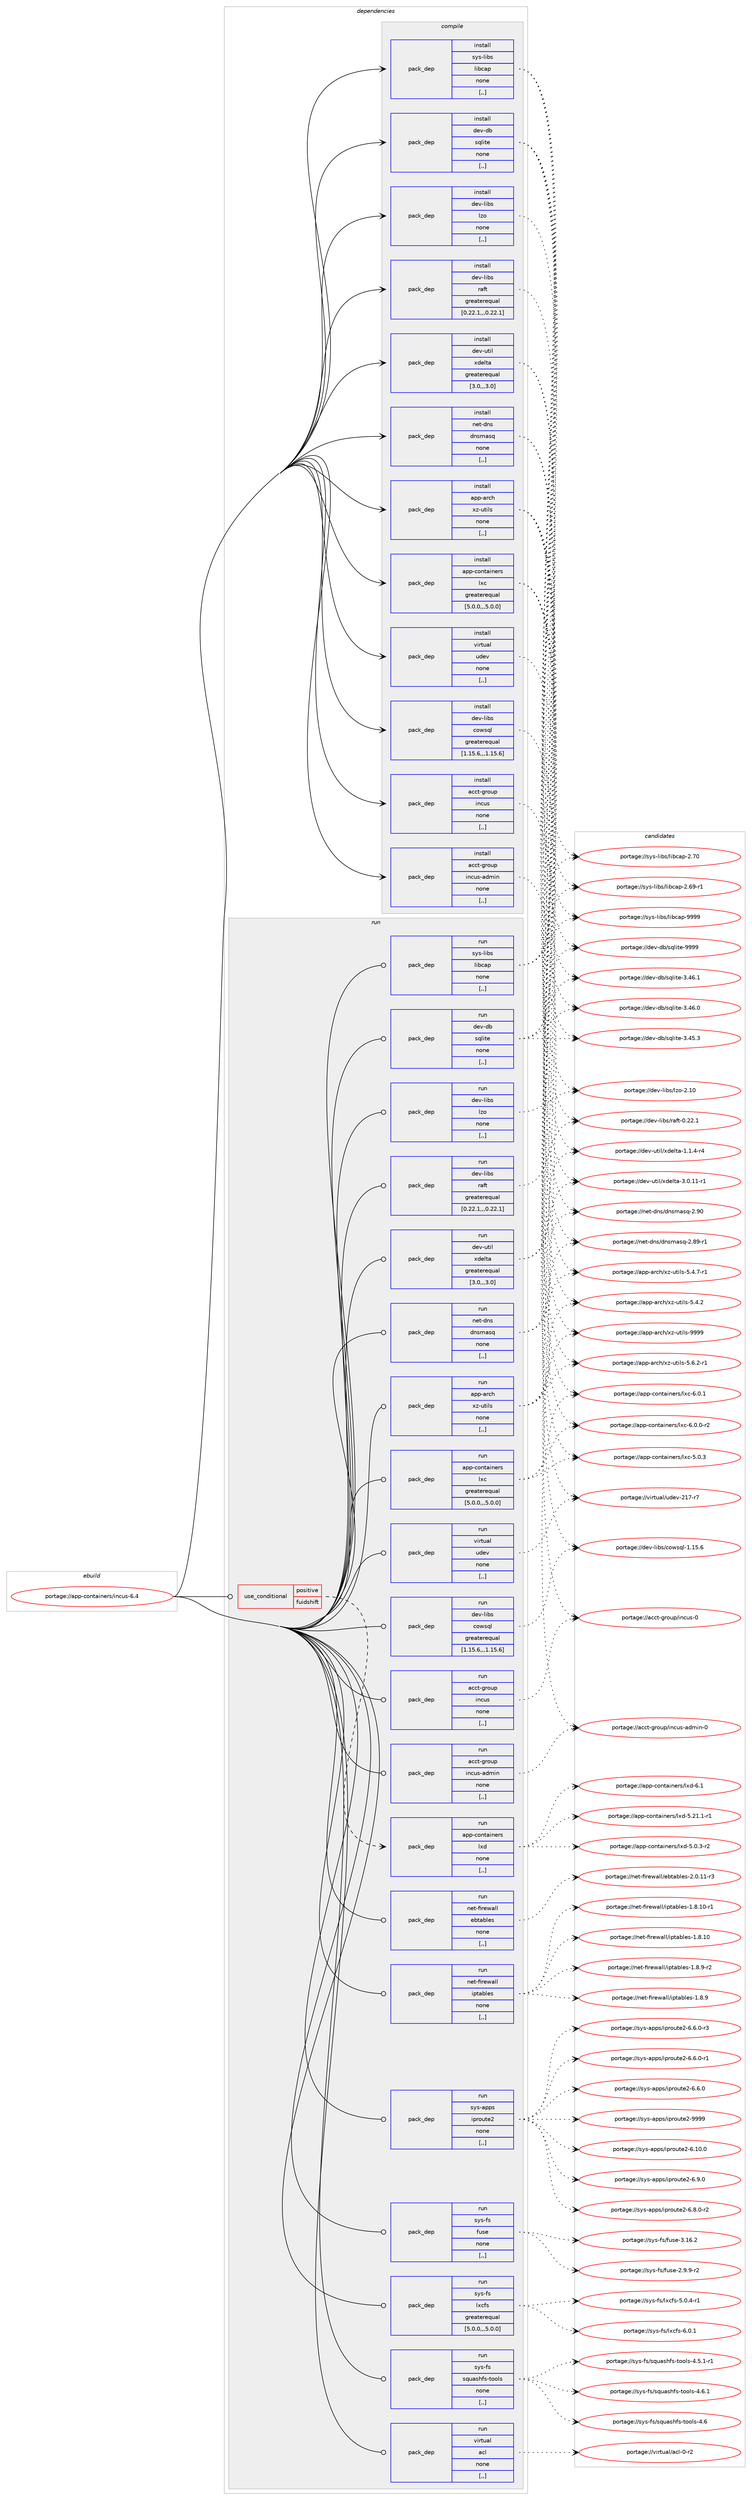 digraph prolog {

# *************
# Graph options
# *************

newrank=true;
concentrate=true;
compound=true;
graph [rankdir=LR,fontname=Helvetica,fontsize=10,ranksep=1.5];#, ranksep=2.5, nodesep=0.2];
edge  [arrowhead=vee];
node  [fontname=Helvetica,fontsize=10];

# **********
# The ebuild
# **********

subgraph cluster_leftcol {
color=gray;
label=<<i>ebuild</i>>;
id [label="portage://app-containers/incus-6.4", color=red, width=4, href="../app-containers/incus-6.4.svg"];
}

# ****************
# The dependencies
# ****************

subgraph cluster_midcol {
color=gray;
label=<<i>dependencies</i>>;
subgraph cluster_compile {
fillcolor="#eeeeee";
style=filled;
label=<<i>compile</i>>;
subgraph pack368663 {
dependency505299 [label=<<TABLE BORDER="0" CELLBORDER="1" CELLSPACING="0" CELLPADDING="4" WIDTH="220"><TR><TD ROWSPAN="6" CELLPADDING="30">pack_dep</TD></TR><TR><TD WIDTH="110">install</TD></TR><TR><TD>acct-group</TD></TR><TR><TD>incus</TD></TR><TR><TD>none</TD></TR><TR><TD>[,,]</TD></TR></TABLE>>, shape=none, color=blue];
}
id:e -> dependency505299:w [weight=20,style="solid",arrowhead="vee"];
subgraph pack368664 {
dependency505300 [label=<<TABLE BORDER="0" CELLBORDER="1" CELLSPACING="0" CELLPADDING="4" WIDTH="220"><TR><TD ROWSPAN="6" CELLPADDING="30">pack_dep</TD></TR><TR><TD WIDTH="110">install</TD></TR><TR><TD>acct-group</TD></TR><TR><TD>incus-admin</TD></TR><TR><TD>none</TD></TR><TR><TD>[,,]</TD></TR></TABLE>>, shape=none, color=blue];
}
id:e -> dependency505300:w [weight=20,style="solid",arrowhead="vee"];
subgraph pack368665 {
dependency505301 [label=<<TABLE BORDER="0" CELLBORDER="1" CELLSPACING="0" CELLPADDING="4" WIDTH="220"><TR><TD ROWSPAN="6" CELLPADDING="30">pack_dep</TD></TR><TR><TD WIDTH="110">install</TD></TR><TR><TD>app-arch</TD></TR><TR><TD>xz-utils</TD></TR><TR><TD>none</TD></TR><TR><TD>[,,]</TD></TR></TABLE>>, shape=none, color=blue];
}
id:e -> dependency505301:w [weight=20,style="solid",arrowhead="vee"];
subgraph pack368666 {
dependency505302 [label=<<TABLE BORDER="0" CELLBORDER="1" CELLSPACING="0" CELLPADDING="4" WIDTH="220"><TR><TD ROWSPAN="6" CELLPADDING="30">pack_dep</TD></TR><TR><TD WIDTH="110">install</TD></TR><TR><TD>app-containers</TD></TR><TR><TD>lxc</TD></TR><TR><TD>greaterequal</TD></TR><TR><TD>[5.0.0,,,5.0.0]</TD></TR></TABLE>>, shape=none, color=blue];
}
id:e -> dependency505302:w [weight=20,style="solid",arrowhead="vee"];
subgraph pack368667 {
dependency505303 [label=<<TABLE BORDER="0" CELLBORDER="1" CELLSPACING="0" CELLPADDING="4" WIDTH="220"><TR><TD ROWSPAN="6" CELLPADDING="30">pack_dep</TD></TR><TR><TD WIDTH="110">install</TD></TR><TR><TD>dev-db</TD></TR><TR><TD>sqlite</TD></TR><TR><TD>none</TD></TR><TR><TD>[,,]</TD></TR></TABLE>>, shape=none, color=blue];
}
id:e -> dependency505303:w [weight=20,style="solid",arrowhead="vee"];
subgraph pack368668 {
dependency505304 [label=<<TABLE BORDER="0" CELLBORDER="1" CELLSPACING="0" CELLPADDING="4" WIDTH="220"><TR><TD ROWSPAN="6" CELLPADDING="30">pack_dep</TD></TR><TR><TD WIDTH="110">install</TD></TR><TR><TD>dev-libs</TD></TR><TR><TD>cowsql</TD></TR><TR><TD>greaterequal</TD></TR><TR><TD>[1.15.6,,,1.15.6]</TD></TR></TABLE>>, shape=none, color=blue];
}
id:e -> dependency505304:w [weight=20,style="solid",arrowhead="vee"];
subgraph pack368669 {
dependency505305 [label=<<TABLE BORDER="0" CELLBORDER="1" CELLSPACING="0" CELLPADDING="4" WIDTH="220"><TR><TD ROWSPAN="6" CELLPADDING="30">pack_dep</TD></TR><TR><TD WIDTH="110">install</TD></TR><TR><TD>dev-libs</TD></TR><TR><TD>lzo</TD></TR><TR><TD>none</TD></TR><TR><TD>[,,]</TD></TR></TABLE>>, shape=none, color=blue];
}
id:e -> dependency505305:w [weight=20,style="solid",arrowhead="vee"];
subgraph pack368670 {
dependency505306 [label=<<TABLE BORDER="0" CELLBORDER="1" CELLSPACING="0" CELLPADDING="4" WIDTH="220"><TR><TD ROWSPAN="6" CELLPADDING="30">pack_dep</TD></TR><TR><TD WIDTH="110">install</TD></TR><TR><TD>dev-libs</TD></TR><TR><TD>raft</TD></TR><TR><TD>greaterequal</TD></TR><TR><TD>[0.22.1,,,0.22.1]</TD></TR></TABLE>>, shape=none, color=blue];
}
id:e -> dependency505306:w [weight=20,style="solid",arrowhead="vee"];
subgraph pack368671 {
dependency505307 [label=<<TABLE BORDER="0" CELLBORDER="1" CELLSPACING="0" CELLPADDING="4" WIDTH="220"><TR><TD ROWSPAN="6" CELLPADDING="30">pack_dep</TD></TR><TR><TD WIDTH="110">install</TD></TR><TR><TD>dev-util</TD></TR><TR><TD>xdelta</TD></TR><TR><TD>greaterequal</TD></TR><TR><TD>[3.0,,,3.0]</TD></TR></TABLE>>, shape=none, color=blue];
}
id:e -> dependency505307:w [weight=20,style="solid",arrowhead="vee"];
subgraph pack368672 {
dependency505308 [label=<<TABLE BORDER="0" CELLBORDER="1" CELLSPACING="0" CELLPADDING="4" WIDTH="220"><TR><TD ROWSPAN="6" CELLPADDING="30">pack_dep</TD></TR><TR><TD WIDTH="110">install</TD></TR><TR><TD>net-dns</TD></TR><TR><TD>dnsmasq</TD></TR><TR><TD>none</TD></TR><TR><TD>[,,]</TD></TR></TABLE>>, shape=none, color=blue];
}
id:e -> dependency505308:w [weight=20,style="solid",arrowhead="vee"];
subgraph pack368673 {
dependency505309 [label=<<TABLE BORDER="0" CELLBORDER="1" CELLSPACING="0" CELLPADDING="4" WIDTH="220"><TR><TD ROWSPAN="6" CELLPADDING="30">pack_dep</TD></TR><TR><TD WIDTH="110">install</TD></TR><TR><TD>sys-libs</TD></TR><TR><TD>libcap</TD></TR><TR><TD>none</TD></TR><TR><TD>[,,]</TD></TR></TABLE>>, shape=none, color=blue];
}
id:e -> dependency505309:w [weight=20,style="solid",arrowhead="vee"];
subgraph pack368674 {
dependency505310 [label=<<TABLE BORDER="0" CELLBORDER="1" CELLSPACING="0" CELLPADDING="4" WIDTH="220"><TR><TD ROWSPAN="6" CELLPADDING="30">pack_dep</TD></TR><TR><TD WIDTH="110">install</TD></TR><TR><TD>virtual</TD></TR><TR><TD>udev</TD></TR><TR><TD>none</TD></TR><TR><TD>[,,]</TD></TR></TABLE>>, shape=none, color=blue];
}
id:e -> dependency505310:w [weight=20,style="solid",arrowhead="vee"];
}
subgraph cluster_compileandrun {
fillcolor="#eeeeee";
style=filled;
label=<<i>compile and run</i>>;
}
subgraph cluster_run {
fillcolor="#eeeeee";
style=filled;
label=<<i>run</i>>;
subgraph cond132973 {
dependency505311 [label=<<TABLE BORDER="0" CELLBORDER="1" CELLSPACING="0" CELLPADDING="4"><TR><TD ROWSPAN="3" CELLPADDING="10">use_conditional</TD></TR><TR><TD>positive</TD></TR><TR><TD>fuidshift</TD></TR></TABLE>>, shape=none, color=red];
subgraph pack368675 {
dependency505312 [label=<<TABLE BORDER="0" CELLBORDER="1" CELLSPACING="0" CELLPADDING="4" WIDTH="220"><TR><TD ROWSPAN="6" CELLPADDING="30">pack_dep</TD></TR><TR><TD WIDTH="110">run</TD></TR><TR><TD>app-containers</TD></TR><TR><TD>lxd</TD></TR><TR><TD>none</TD></TR><TR><TD>[,,]</TD></TR></TABLE>>, shape=none, color=blue];
}
dependency505311:e -> dependency505312:w [weight=20,style="dashed",arrowhead="vee"];
}
id:e -> dependency505311:w [weight=20,style="solid",arrowhead="odot"];
subgraph pack368676 {
dependency505313 [label=<<TABLE BORDER="0" CELLBORDER="1" CELLSPACING="0" CELLPADDING="4" WIDTH="220"><TR><TD ROWSPAN="6" CELLPADDING="30">pack_dep</TD></TR><TR><TD WIDTH="110">run</TD></TR><TR><TD>acct-group</TD></TR><TR><TD>incus</TD></TR><TR><TD>none</TD></TR><TR><TD>[,,]</TD></TR></TABLE>>, shape=none, color=blue];
}
id:e -> dependency505313:w [weight=20,style="solid",arrowhead="odot"];
subgraph pack368677 {
dependency505314 [label=<<TABLE BORDER="0" CELLBORDER="1" CELLSPACING="0" CELLPADDING="4" WIDTH="220"><TR><TD ROWSPAN="6" CELLPADDING="30">pack_dep</TD></TR><TR><TD WIDTH="110">run</TD></TR><TR><TD>acct-group</TD></TR><TR><TD>incus-admin</TD></TR><TR><TD>none</TD></TR><TR><TD>[,,]</TD></TR></TABLE>>, shape=none, color=blue];
}
id:e -> dependency505314:w [weight=20,style="solid",arrowhead="odot"];
subgraph pack368678 {
dependency505315 [label=<<TABLE BORDER="0" CELLBORDER="1" CELLSPACING="0" CELLPADDING="4" WIDTH="220"><TR><TD ROWSPAN="6" CELLPADDING="30">pack_dep</TD></TR><TR><TD WIDTH="110">run</TD></TR><TR><TD>app-arch</TD></TR><TR><TD>xz-utils</TD></TR><TR><TD>none</TD></TR><TR><TD>[,,]</TD></TR></TABLE>>, shape=none, color=blue];
}
id:e -> dependency505315:w [weight=20,style="solid",arrowhead="odot"];
subgraph pack368679 {
dependency505316 [label=<<TABLE BORDER="0" CELLBORDER="1" CELLSPACING="0" CELLPADDING="4" WIDTH="220"><TR><TD ROWSPAN="6" CELLPADDING="30">pack_dep</TD></TR><TR><TD WIDTH="110">run</TD></TR><TR><TD>app-containers</TD></TR><TR><TD>lxc</TD></TR><TR><TD>greaterequal</TD></TR><TR><TD>[5.0.0,,,5.0.0]</TD></TR></TABLE>>, shape=none, color=blue];
}
id:e -> dependency505316:w [weight=20,style="solid",arrowhead="odot"];
subgraph pack368680 {
dependency505317 [label=<<TABLE BORDER="0" CELLBORDER="1" CELLSPACING="0" CELLPADDING="4" WIDTH="220"><TR><TD ROWSPAN="6" CELLPADDING="30">pack_dep</TD></TR><TR><TD WIDTH="110">run</TD></TR><TR><TD>dev-db</TD></TR><TR><TD>sqlite</TD></TR><TR><TD>none</TD></TR><TR><TD>[,,]</TD></TR></TABLE>>, shape=none, color=blue];
}
id:e -> dependency505317:w [weight=20,style="solid",arrowhead="odot"];
subgraph pack368681 {
dependency505318 [label=<<TABLE BORDER="0" CELLBORDER="1" CELLSPACING="0" CELLPADDING="4" WIDTH="220"><TR><TD ROWSPAN="6" CELLPADDING="30">pack_dep</TD></TR><TR><TD WIDTH="110">run</TD></TR><TR><TD>dev-libs</TD></TR><TR><TD>cowsql</TD></TR><TR><TD>greaterequal</TD></TR><TR><TD>[1.15.6,,,1.15.6]</TD></TR></TABLE>>, shape=none, color=blue];
}
id:e -> dependency505318:w [weight=20,style="solid",arrowhead="odot"];
subgraph pack368682 {
dependency505319 [label=<<TABLE BORDER="0" CELLBORDER="1" CELLSPACING="0" CELLPADDING="4" WIDTH="220"><TR><TD ROWSPAN="6" CELLPADDING="30">pack_dep</TD></TR><TR><TD WIDTH="110">run</TD></TR><TR><TD>dev-libs</TD></TR><TR><TD>lzo</TD></TR><TR><TD>none</TD></TR><TR><TD>[,,]</TD></TR></TABLE>>, shape=none, color=blue];
}
id:e -> dependency505319:w [weight=20,style="solid",arrowhead="odot"];
subgraph pack368683 {
dependency505320 [label=<<TABLE BORDER="0" CELLBORDER="1" CELLSPACING="0" CELLPADDING="4" WIDTH="220"><TR><TD ROWSPAN="6" CELLPADDING="30">pack_dep</TD></TR><TR><TD WIDTH="110">run</TD></TR><TR><TD>dev-libs</TD></TR><TR><TD>raft</TD></TR><TR><TD>greaterequal</TD></TR><TR><TD>[0.22.1,,,0.22.1]</TD></TR></TABLE>>, shape=none, color=blue];
}
id:e -> dependency505320:w [weight=20,style="solid",arrowhead="odot"];
subgraph pack368684 {
dependency505321 [label=<<TABLE BORDER="0" CELLBORDER="1" CELLSPACING="0" CELLPADDING="4" WIDTH="220"><TR><TD ROWSPAN="6" CELLPADDING="30">pack_dep</TD></TR><TR><TD WIDTH="110">run</TD></TR><TR><TD>dev-util</TD></TR><TR><TD>xdelta</TD></TR><TR><TD>greaterequal</TD></TR><TR><TD>[3.0,,,3.0]</TD></TR></TABLE>>, shape=none, color=blue];
}
id:e -> dependency505321:w [weight=20,style="solid",arrowhead="odot"];
subgraph pack368685 {
dependency505322 [label=<<TABLE BORDER="0" CELLBORDER="1" CELLSPACING="0" CELLPADDING="4" WIDTH="220"><TR><TD ROWSPAN="6" CELLPADDING="30">pack_dep</TD></TR><TR><TD WIDTH="110">run</TD></TR><TR><TD>net-dns</TD></TR><TR><TD>dnsmasq</TD></TR><TR><TD>none</TD></TR><TR><TD>[,,]</TD></TR></TABLE>>, shape=none, color=blue];
}
id:e -> dependency505322:w [weight=20,style="solid",arrowhead="odot"];
subgraph pack368686 {
dependency505323 [label=<<TABLE BORDER="0" CELLBORDER="1" CELLSPACING="0" CELLPADDING="4" WIDTH="220"><TR><TD ROWSPAN="6" CELLPADDING="30">pack_dep</TD></TR><TR><TD WIDTH="110">run</TD></TR><TR><TD>net-firewall</TD></TR><TR><TD>ebtables</TD></TR><TR><TD>none</TD></TR><TR><TD>[,,]</TD></TR></TABLE>>, shape=none, color=blue];
}
id:e -> dependency505323:w [weight=20,style="solid",arrowhead="odot"];
subgraph pack368687 {
dependency505324 [label=<<TABLE BORDER="0" CELLBORDER="1" CELLSPACING="0" CELLPADDING="4" WIDTH="220"><TR><TD ROWSPAN="6" CELLPADDING="30">pack_dep</TD></TR><TR><TD WIDTH="110">run</TD></TR><TR><TD>net-firewall</TD></TR><TR><TD>iptables</TD></TR><TR><TD>none</TD></TR><TR><TD>[,,]</TD></TR></TABLE>>, shape=none, color=blue];
}
id:e -> dependency505324:w [weight=20,style="solid",arrowhead="odot"];
subgraph pack368688 {
dependency505325 [label=<<TABLE BORDER="0" CELLBORDER="1" CELLSPACING="0" CELLPADDING="4" WIDTH="220"><TR><TD ROWSPAN="6" CELLPADDING="30">pack_dep</TD></TR><TR><TD WIDTH="110">run</TD></TR><TR><TD>sys-apps</TD></TR><TR><TD>iproute2</TD></TR><TR><TD>none</TD></TR><TR><TD>[,,]</TD></TR></TABLE>>, shape=none, color=blue];
}
id:e -> dependency505325:w [weight=20,style="solid",arrowhead="odot"];
subgraph pack368689 {
dependency505326 [label=<<TABLE BORDER="0" CELLBORDER="1" CELLSPACING="0" CELLPADDING="4" WIDTH="220"><TR><TD ROWSPAN="6" CELLPADDING="30">pack_dep</TD></TR><TR><TD WIDTH="110">run</TD></TR><TR><TD>sys-fs</TD></TR><TR><TD>fuse</TD></TR><TR><TD>none</TD></TR><TR><TD>[,,]</TD></TR></TABLE>>, shape=none, color=blue];
}
id:e -> dependency505326:w [weight=20,style="solid",arrowhead="odot"];
subgraph pack368690 {
dependency505327 [label=<<TABLE BORDER="0" CELLBORDER="1" CELLSPACING="0" CELLPADDING="4" WIDTH="220"><TR><TD ROWSPAN="6" CELLPADDING="30">pack_dep</TD></TR><TR><TD WIDTH="110">run</TD></TR><TR><TD>sys-fs</TD></TR><TR><TD>lxcfs</TD></TR><TR><TD>greaterequal</TD></TR><TR><TD>[5.0.0,,,5.0.0]</TD></TR></TABLE>>, shape=none, color=blue];
}
id:e -> dependency505327:w [weight=20,style="solid",arrowhead="odot"];
subgraph pack368691 {
dependency505328 [label=<<TABLE BORDER="0" CELLBORDER="1" CELLSPACING="0" CELLPADDING="4" WIDTH="220"><TR><TD ROWSPAN="6" CELLPADDING="30">pack_dep</TD></TR><TR><TD WIDTH="110">run</TD></TR><TR><TD>sys-fs</TD></TR><TR><TD>squashfs-tools</TD></TR><TR><TD>none</TD></TR><TR><TD>[,,]</TD></TR></TABLE>>, shape=none, color=blue];
}
id:e -> dependency505328:w [weight=20,style="solid",arrowhead="odot"];
subgraph pack368692 {
dependency505329 [label=<<TABLE BORDER="0" CELLBORDER="1" CELLSPACING="0" CELLPADDING="4" WIDTH="220"><TR><TD ROWSPAN="6" CELLPADDING="30">pack_dep</TD></TR><TR><TD WIDTH="110">run</TD></TR><TR><TD>sys-libs</TD></TR><TR><TD>libcap</TD></TR><TR><TD>none</TD></TR><TR><TD>[,,]</TD></TR></TABLE>>, shape=none, color=blue];
}
id:e -> dependency505329:w [weight=20,style="solid",arrowhead="odot"];
subgraph pack368693 {
dependency505330 [label=<<TABLE BORDER="0" CELLBORDER="1" CELLSPACING="0" CELLPADDING="4" WIDTH="220"><TR><TD ROWSPAN="6" CELLPADDING="30">pack_dep</TD></TR><TR><TD WIDTH="110">run</TD></TR><TR><TD>virtual</TD></TR><TR><TD>acl</TD></TR><TR><TD>none</TD></TR><TR><TD>[,,]</TD></TR></TABLE>>, shape=none, color=blue];
}
id:e -> dependency505330:w [weight=20,style="solid",arrowhead="odot"];
subgraph pack368694 {
dependency505331 [label=<<TABLE BORDER="0" CELLBORDER="1" CELLSPACING="0" CELLPADDING="4" WIDTH="220"><TR><TD ROWSPAN="6" CELLPADDING="30">pack_dep</TD></TR><TR><TD WIDTH="110">run</TD></TR><TR><TD>virtual</TD></TR><TR><TD>udev</TD></TR><TR><TD>none</TD></TR><TR><TD>[,,]</TD></TR></TABLE>>, shape=none, color=blue];
}
id:e -> dependency505331:w [weight=20,style="solid",arrowhead="odot"];
}
}

# **************
# The candidates
# **************

subgraph cluster_choices {
rank=same;
color=gray;
label=<<i>candidates</i>>;

subgraph choice368663 {
color=black;
nodesep=1;
choice9799991164510311411111711247105110991171154548 [label="portage://acct-group/incus-0", color=red, width=4,href="../acct-group/incus-0.svg"];
dependency505299:e -> choice9799991164510311411111711247105110991171154548:w [style=dotted,weight="100"];
}
subgraph choice368664 {
color=black;
nodesep=1;
choice97999911645103114111117112471051109911711545971001091051104548 [label="portage://acct-group/incus-admin-0", color=red, width=4,href="../acct-group/incus-admin-0.svg"];
dependency505300:e -> choice97999911645103114111117112471051109911711545971001091051104548:w [style=dotted,weight="100"];
}
subgraph choice368665 {
color=black;
nodesep=1;
choice9711211245971149910447120122451171161051081154557575757 [label="portage://app-arch/xz-utils-9999", color=red, width=4,href="../app-arch/xz-utils-9999.svg"];
choice9711211245971149910447120122451171161051081154553465446504511449 [label="portage://app-arch/xz-utils-5.6.2-r1", color=red, width=4,href="../app-arch/xz-utils-5.6.2-r1.svg"];
choice9711211245971149910447120122451171161051081154553465246554511449 [label="portage://app-arch/xz-utils-5.4.7-r1", color=red, width=4,href="../app-arch/xz-utils-5.4.7-r1.svg"];
choice971121124597114991044712012245117116105108115455346524650 [label="portage://app-arch/xz-utils-5.4.2", color=red, width=4,href="../app-arch/xz-utils-5.4.2.svg"];
dependency505301:e -> choice9711211245971149910447120122451171161051081154557575757:w [style=dotted,weight="100"];
dependency505301:e -> choice9711211245971149910447120122451171161051081154553465446504511449:w [style=dotted,weight="100"];
dependency505301:e -> choice9711211245971149910447120122451171161051081154553465246554511449:w [style=dotted,weight="100"];
dependency505301:e -> choice971121124597114991044712012245117116105108115455346524650:w [style=dotted,weight="100"];
}
subgraph choice368666 {
color=black;
nodesep=1;
choice971121124599111110116971051101011141154710812099455446484649 [label="portage://app-containers/lxc-6.0.1", color=red, width=4,href="../app-containers/lxc-6.0.1.svg"];
choice9711211245991111101169710511010111411547108120994554464846484511450 [label="portage://app-containers/lxc-6.0.0-r2", color=red, width=4,href="../app-containers/lxc-6.0.0-r2.svg"];
choice971121124599111110116971051101011141154710812099455346484651 [label="portage://app-containers/lxc-5.0.3", color=red, width=4,href="../app-containers/lxc-5.0.3.svg"];
dependency505302:e -> choice971121124599111110116971051101011141154710812099455446484649:w [style=dotted,weight="100"];
dependency505302:e -> choice9711211245991111101169710511010111411547108120994554464846484511450:w [style=dotted,weight="100"];
dependency505302:e -> choice971121124599111110116971051101011141154710812099455346484651:w [style=dotted,weight="100"];
}
subgraph choice368667 {
color=black;
nodesep=1;
choice1001011184510098471151131081051161014557575757 [label="portage://dev-db/sqlite-9999", color=red, width=4,href="../dev-db/sqlite-9999.svg"];
choice10010111845100984711511310810511610145514652544649 [label="portage://dev-db/sqlite-3.46.1", color=red, width=4,href="../dev-db/sqlite-3.46.1.svg"];
choice10010111845100984711511310810511610145514652544648 [label="portage://dev-db/sqlite-3.46.0", color=red, width=4,href="../dev-db/sqlite-3.46.0.svg"];
choice10010111845100984711511310810511610145514652534651 [label="portage://dev-db/sqlite-3.45.3", color=red, width=4,href="../dev-db/sqlite-3.45.3.svg"];
dependency505303:e -> choice1001011184510098471151131081051161014557575757:w [style=dotted,weight="100"];
dependency505303:e -> choice10010111845100984711511310810511610145514652544649:w [style=dotted,weight="100"];
dependency505303:e -> choice10010111845100984711511310810511610145514652544648:w [style=dotted,weight="100"];
dependency505303:e -> choice10010111845100984711511310810511610145514652534651:w [style=dotted,weight="100"];
}
subgraph choice368668 {
color=black;
nodesep=1;
choice1001011184510810598115479911111911511310845494649534654 [label="portage://dev-libs/cowsql-1.15.6", color=red, width=4,href="../dev-libs/cowsql-1.15.6.svg"];
dependency505304:e -> choice1001011184510810598115479911111911511310845494649534654:w [style=dotted,weight="100"];
}
subgraph choice368669 {
color=black;
nodesep=1;
choice1001011184510810598115471081221114550464948 [label="portage://dev-libs/lzo-2.10", color=red, width=4,href="../dev-libs/lzo-2.10.svg"];
dependency505305:e -> choice1001011184510810598115471081221114550464948:w [style=dotted,weight="100"];
}
subgraph choice368670 {
color=black;
nodesep=1;
choice1001011184510810598115471149710211645484650504649 [label="portage://dev-libs/raft-0.22.1", color=red, width=4,href="../dev-libs/raft-0.22.1.svg"];
dependency505306:e -> choice1001011184510810598115471149710211645484650504649:w [style=dotted,weight="100"];
}
subgraph choice368671 {
color=black;
nodesep=1;
choice100101118451171161051084712010010110811697455146484649494511449 [label="portage://dev-util/xdelta-3.0.11-r1", color=red, width=4,href="../dev-util/xdelta-3.0.11-r1.svg"];
choice1001011184511711610510847120100101108116974549464946524511452 [label="portage://dev-util/xdelta-1.1.4-r4", color=red, width=4,href="../dev-util/xdelta-1.1.4-r4.svg"];
dependency505307:e -> choice100101118451171161051084712010010110811697455146484649494511449:w [style=dotted,weight="100"];
dependency505307:e -> choice1001011184511711610510847120100101108116974549464946524511452:w [style=dotted,weight="100"];
}
subgraph choice368672 {
color=black;
nodesep=1;
choice1101011164510011011547100110115109971151134550465748 [label="portage://net-dns/dnsmasq-2.90", color=red, width=4,href="../net-dns/dnsmasq-2.90.svg"];
choice11010111645100110115471001101151099711511345504656574511449 [label="portage://net-dns/dnsmasq-2.89-r1", color=red, width=4,href="../net-dns/dnsmasq-2.89-r1.svg"];
dependency505308:e -> choice1101011164510011011547100110115109971151134550465748:w [style=dotted,weight="100"];
dependency505308:e -> choice11010111645100110115471001101151099711511345504656574511449:w [style=dotted,weight="100"];
}
subgraph choice368673 {
color=black;
nodesep=1;
choice1151211154510810598115471081059899971124557575757 [label="portage://sys-libs/libcap-9999", color=red, width=4,href="../sys-libs/libcap-9999.svg"];
choice1151211154510810598115471081059899971124550465548 [label="portage://sys-libs/libcap-2.70", color=red, width=4,href="../sys-libs/libcap-2.70.svg"];
choice11512111545108105981154710810598999711245504654574511449 [label="portage://sys-libs/libcap-2.69-r1", color=red, width=4,href="../sys-libs/libcap-2.69-r1.svg"];
dependency505309:e -> choice1151211154510810598115471081059899971124557575757:w [style=dotted,weight="100"];
dependency505309:e -> choice1151211154510810598115471081059899971124550465548:w [style=dotted,weight="100"];
dependency505309:e -> choice11512111545108105981154710810598999711245504654574511449:w [style=dotted,weight="100"];
}
subgraph choice368674 {
color=black;
nodesep=1;
choice1181051141161179710847117100101118455049554511455 [label="portage://virtual/udev-217-r7", color=red, width=4,href="../virtual/udev-217-r7.svg"];
dependency505310:e -> choice1181051141161179710847117100101118455049554511455:w [style=dotted,weight="100"];
}
subgraph choice368675 {
color=black;
nodesep=1;
choice971121124599111110116971051101011141154710812010045544649 [label="portage://app-containers/lxd-6.1", color=red, width=4,href="../app-containers/lxd-6.1.svg"];
choice9711211245991111101169710511010111411547108120100455346504946494511449 [label="portage://app-containers/lxd-5.21.1-r1", color=red, width=4,href="../app-containers/lxd-5.21.1-r1.svg"];
choice97112112459911111011697105110101114115471081201004553464846514511450 [label="portage://app-containers/lxd-5.0.3-r2", color=red, width=4,href="../app-containers/lxd-5.0.3-r2.svg"];
dependency505312:e -> choice971121124599111110116971051101011141154710812010045544649:w [style=dotted,weight="100"];
dependency505312:e -> choice9711211245991111101169710511010111411547108120100455346504946494511449:w [style=dotted,weight="100"];
dependency505312:e -> choice97112112459911111011697105110101114115471081201004553464846514511450:w [style=dotted,weight="100"];
}
subgraph choice368676 {
color=black;
nodesep=1;
choice9799991164510311411111711247105110991171154548 [label="portage://acct-group/incus-0", color=red, width=4,href="../acct-group/incus-0.svg"];
dependency505313:e -> choice9799991164510311411111711247105110991171154548:w [style=dotted,weight="100"];
}
subgraph choice368677 {
color=black;
nodesep=1;
choice97999911645103114111117112471051109911711545971001091051104548 [label="portage://acct-group/incus-admin-0", color=red, width=4,href="../acct-group/incus-admin-0.svg"];
dependency505314:e -> choice97999911645103114111117112471051109911711545971001091051104548:w [style=dotted,weight="100"];
}
subgraph choice368678 {
color=black;
nodesep=1;
choice9711211245971149910447120122451171161051081154557575757 [label="portage://app-arch/xz-utils-9999", color=red, width=4,href="../app-arch/xz-utils-9999.svg"];
choice9711211245971149910447120122451171161051081154553465446504511449 [label="portage://app-arch/xz-utils-5.6.2-r1", color=red, width=4,href="../app-arch/xz-utils-5.6.2-r1.svg"];
choice9711211245971149910447120122451171161051081154553465246554511449 [label="portage://app-arch/xz-utils-5.4.7-r1", color=red, width=4,href="../app-arch/xz-utils-5.4.7-r1.svg"];
choice971121124597114991044712012245117116105108115455346524650 [label="portage://app-arch/xz-utils-5.4.2", color=red, width=4,href="../app-arch/xz-utils-5.4.2.svg"];
dependency505315:e -> choice9711211245971149910447120122451171161051081154557575757:w [style=dotted,weight="100"];
dependency505315:e -> choice9711211245971149910447120122451171161051081154553465446504511449:w [style=dotted,weight="100"];
dependency505315:e -> choice9711211245971149910447120122451171161051081154553465246554511449:w [style=dotted,weight="100"];
dependency505315:e -> choice971121124597114991044712012245117116105108115455346524650:w [style=dotted,weight="100"];
}
subgraph choice368679 {
color=black;
nodesep=1;
choice971121124599111110116971051101011141154710812099455446484649 [label="portage://app-containers/lxc-6.0.1", color=red, width=4,href="../app-containers/lxc-6.0.1.svg"];
choice9711211245991111101169710511010111411547108120994554464846484511450 [label="portage://app-containers/lxc-6.0.0-r2", color=red, width=4,href="../app-containers/lxc-6.0.0-r2.svg"];
choice971121124599111110116971051101011141154710812099455346484651 [label="portage://app-containers/lxc-5.0.3", color=red, width=4,href="../app-containers/lxc-5.0.3.svg"];
dependency505316:e -> choice971121124599111110116971051101011141154710812099455446484649:w [style=dotted,weight="100"];
dependency505316:e -> choice9711211245991111101169710511010111411547108120994554464846484511450:w [style=dotted,weight="100"];
dependency505316:e -> choice971121124599111110116971051101011141154710812099455346484651:w [style=dotted,weight="100"];
}
subgraph choice368680 {
color=black;
nodesep=1;
choice1001011184510098471151131081051161014557575757 [label="portage://dev-db/sqlite-9999", color=red, width=4,href="../dev-db/sqlite-9999.svg"];
choice10010111845100984711511310810511610145514652544649 [label="portage://dev-db/sqlite-3.46.1", color=red, width=4,href="../dev-db/sqlite-3.46.1.svg"];
choice10010111845100984711511310810511610145514652544648 [label="portage://dev-db/sqlite-3.46.0", color=red, width=4,href="../dev-db/sqlite-3.46.0.svg"];
choice10010111845100984711511310810511610145514652534651 [label="portage://dev-db/sqlite-3.45.3", color=red, width=4,href="../dev-db/sqlite-3.45.3.svg"];
dependency505317:e -> choice1001011184510098471151131081051161014557575757:w [style=dotted,weight="100"];
dependency505317:e -> choice10010111845100984711511310810511610145514652544649:w [style=dotted,weight="100"];
dependency505317:e -> choice10010111845100984711511310810511610145514652544648:w [style=dotted,weight="100"];
dependency505317:e -> choice10010111845100984711511310810511610145514652534651:w [style=dotted,weight="100"];
}
subgraph choice368681 {
color=black;
nodesep=1;
choice1001011184510810598115479911111911511310845494649534654 [label="portage://dev-libs/cowsql-1.15.6", color=red, width=4,href="../dev-libs/cowsql-1.15.6.svg"];
dependency505318:e -> choice1001011184510810598115479911111911511310845494649534654:w [style=dotted,weight="100"];
}
subgraph choice368682 {
color=black;
nodesep=1;
choice1001011184510810598115471081221114550464948 [label="portage://dev-libs/lzo-2.10", color=red, width=4,href="../dev-libs/lzo-2.10.svg"];
dependency505319:e -> choice1001011184510810598115471081221114550464948:w [style=dotted,weight="100"];
}
subgraph choice368683 {
color=black;
nodesep=1;
choice1001011184510810598115471149710211645484650504649 [label="portage://dev-libs/raft-0.22.1", color=red, width=4,href="../dev-libs/raft-0.22.1.svg"];
dependency505320:e -> choice1001011184510810598115471149710211645484650504649:w [style=dotted,weight="100"];
}
subgraph choice368684 {
color=black;
nodesep=1;
choice100101118451171161051084712010010110811697455146484649494511449 [label="portage://dev-util/xdelta-3.0.11-r1", color=red, width=4,href="../dev-util/xdelta-3.0.11-r1.svg"];
choice1001011184511711610510847120100101108116974549464946524511452 [label="portage://dev-util/xdelta-1.1.4-r4", color=red, width=4,href="../dev-util/xdelta-1.1.4-r4.svg"];
dependency505321:e -> choice100101118451171161051084712010010110811697455146484649494511449:w [style=dotted,weight="100"];
dependency505321:e -> choice1001011184511711610510847120100101108116974549464946524511452:w [style=dotted,weight="100"];
}
subgraph choice368685 {
color=black;
nodesep=1;
choice1101011164510011011547100110115109971151134550465748 [label="portage://net-dns/dnsmasq-2.90", color=red, width=4,href="../net-dns/dnsmasq-2.90.svg"];
choice11010111645100110115471001101151099711511345504656574511449 [label="portage://net-dns/dnsmasq-2.89-r1", color=red, width=4,href="../net-dns/dnsmasq-2.89-r1.svg"];
dependency505322:e -> choice1101011164510011011547100110115109971151134550465748:w [style=dotted,weight="100"];
dependency505322:e -> choice11010111645100110115471001101151099711511345504656574511449:w [style=dotted,weight="100"];
}
subgraph choice368686 {
color=black;
nodesep=1;
choice110101116451021051141011199710810847101981169798108101115455046484649494511451 [label="portage://net-firewall/ebtables-2.0.11-r3", color=red, width=4,href="../net-firewall/ebtables-2.0.11-r3.svg"];
dependency505323:e -> choice110101116451021051141011199710810847101981169798108101115455046484649494511451:w [style=dotted,weight="100"];
}
subgraph choice368687 {
color=black;
nodesep=1;
choice1101011164510210511410111997108108471051121169798108101115454946564649484511449 [label="portage://net-firewall/iptables-1.8.10-r1", color=red, width=4,href="../net-firewall/iptables-1.8.10-r1.svg"];
choice110101116451021051141011199710810847105112116979810810111545494656464948 [label="portage://net-firewall/iptables-1.8.10", color=red, width=4,href="../net-firewall/iptables-1.8.10.svg"];
choice11010111645102105114101119971081084710511211697981081011154549465646574511450 [label="portage://net-firewall/iptables-1.8.9-r2", color=red, width=4,href="../net-firewall/iptables-1.8.9-r2.svg"];
choice1101011164510210511410111997108108471051121169798108101115454946564657 [label="portage://net-firewall/iptables-1.8.9", color=red, width=4,href="../net-firewall/iptables-1.8.9.svg"];
dependency505324:e -> choice1101011164510210511410111997108108471051121169798108101115454946564649484511449:w [style=dotted,weight="100"];
dependency505324:e -> choice110101116451021051141011199710810847105112116979810810111545494656464948:w [style=dotted,weight="100"];
dependency505324:e -> choice11010111645102105114101119971081084710511211697981081011154549465646574511450:w [style=dotted,weight="100"];
dependency505324:e -> choice1101011164510210511410111997108108471051121169798108101115454946564657:w [style=dotted,weight="100"];
}
subgraph choice368688 {
color=black;
nodesep=1;
choice115121115459711211211547105112114111117116101504557575757 [label="portage://sys-apps/iproute2-9999", color=red, width=4,href="../sys-apps/iproute2-9999.svg"];
choice1151211154597112112115471051121141111171161015045544649484648 [label="portage://sys-apps/iproute2-6.10.0", color=red, width=4,href="../sys-apps/iproute2-6.10.0.svg"];
choice11512111545971121121154710511211411111711610150455446574648 [label="portage://sys-apps/iproute2-6.9.0", color=red, width=4,href="../sys-apps/iproute2-6.9.0.svg"];
choice115121115459711211211547105112114111117116101504554465646484511450 [label="portage://sys-apps/iproute2-6.8.0-r2", color=red, width=4,href="../sys-apps/iproute2-6.8.0-r2.svg"];
choice115121115459711211211547105112114111117116101504554465446484511451 [label="portage://sys-apps/iproute2-6.6.0-r3", color=red, width=4,href="../sys-apps/iproute2-6.6.0-r3.svg"];
choice115121115459711211211547105112114111117116101504554465446484511449 [label="portage://sys-apps/iproute2-6.6.0-r1", color=red, width=4,href="../sys-apps/iproute2-6.6.0-r1.svg"];
choice11512111545971121121154710511211411111711610150455446544648 [label="portage://sys-apps/iproute2-6.6.0", color=red, width=4,href="../sys-apps/iproute2-6.6.0.svg"];
dependency505325:e -> choice115121115459711211211547105112114111117116101504557575757:w [style=dotted,weight="100"];
dependency505325:e -> choice1151211154597112112115471051121141111171161015045544649484648:w [style=dotted,weight="100"];
dependency505325:e -> choice11512111545971121121154710511211411111711610150455446574648:w [style=dotted,weight="100"];
dependency505325:e -> choice115121115459711211211547105112114111117116101504554465646484511450:w [style=dotted,weight="100"];
dependency505325:e -> choice115121115459711211211547105112114111117116101504554465446484511451:w [style=dotted,weight="100"];
dependency505325:e -> choice115121115459711211211547105112114111117116101504554465446484511449:w [style=dotted,weight="100"];
dependency505325:e -> choice11512111545971121121154710511211411111711610150455446544648:w [style=dotted,weight="100"];
}
subgraph choice368689 {
color=black;
nodesep=1;
choice115121115451021154710211711510145514649544650 [label="portage://sys-fs/fuse-3.16.2", color=red, width=4,href="../sys-fs/fuse-3.16.2.svg"];
choice11512111545102115471021171151014550465746574511450 [label="portage://sys-fs/fuse-2.9.9-r2", color=red, width=4,href="../sys-fs/fuse-2.9.9-r2.svg"];
dependency505326:e -> choice115121115451021154710211711510145514649544650:w [style=dotted,weight="100"];
dependency505326:e -> choice11512111545102115471021171151014550465746574511450:w [style=dotted,weight="100"];
}
subgraph choice368690 {
color=black;
nodesep=1;
choice115121115451021154710812099102115455446484649 [label="portage://sys-fs/lxcfs-6.0.1", color=red, width=4,href="../sys-fs/lxcfs-6.0.1.svg"];
choice1151211154510211547108120991021154553464846524511449 [label="portage://sys-fs/lxcfs-5.0.4-r1", color=red, width=4,href="../sys-fs/lxcfs-5.0.4-r1.svg"];
dependency505327:e -> choice115121115451021154710812099102115455446484649:w [style=dotted,weight="100"];
dependency505327:e -> choice1151211154510211547108120991021154553464846524511449:w [style=dotted,weight="100"];
}
subgraph choice368691 {
color=black;
nodesep=1;
choice11512111545102115471151131179711510410211545116111111108115455246544649 [label="portage://sys-fs/squashfs-tools-4.6.1", color=red, width=4,href="../sys-fs/squashfs-tools-4.6.1.svg"];
choice1151211154510211547115113117971151041021154511611111110811545524654 [label="portage://sys-fs/squashfs-tools-4.6", color=red, width=4,href="../sys-fs/squashfs-tools-4.6.svg"];
choice115121115451021154711511311797115104102115451161111111081154552465346494511449 [label="portage://sys-fs/squashfs-tools-4.5.1-r1", color=red, width=4,href="../sys-fs/squashfs-tools-4.5.1-r1.svg"];
dependency505328:e -> choice11512111545102115471151131179711510410211545116111111108115455246544649:w [style=dotted,weight="100"];
dependency505328:e -> choice1151211154510211547115113117971151041021154511611111110811545524654:w [style=dotted,weight="100"];
dependency505328:e -> choice115121115451021154711511311797115104102115451161111111081154552465346494511449:w [style=dotted,weight="100"];
}
subgraph choice368692 {
color=black;
nodesep=1;
choice1151211154510810598115471081059899971124557575757 [label="portage://sys-libs/libcap-9999", color=red, width=4,href="../sys-libs/libcap-9999.svg"];
choice1151211154510810598115471081059899971124550465548 [label="portage://sys-libs/libcap-2.70", color=red, width=4,href="../sys-libs/libcap-2.70.svg"];
choice11512111545108105981154710810598999711245504654574511449 [label="portage://sys-libs/libcap-2.69-r1", color=red, width=4,href="../sys-libs/libcap-2.69-r1.svg"];
dependency505329:e -> choice1151211154510810598115471081059899971124557575757:w [style=dotted,weight="100"];
dependency505329:e -> choice1151211154510810598115471081059899971124550465548:w [style=dotted,weight="100"];
dependency505329:e -> choice11512111545108105981154710810598999711245504654574511449:w [style=dotted,weight="100"];
}
subgraph choice368693 {
color=black;
nodesep=1;
choice1181051141161179710847979910845484511450 [label="portage://virtual/acl-0-r2", color=red, width=4,href="../virtual/acl-0-r2.svg"];
dependency505330:e -> choice1181051141161179710847979910845484511450:w [style=dotted,weight="100"];
}
subgraph choice368694 {
color=black;
nodesep=1;
choice1181051141161179710847117100101118455049554511455 [label="portage://virtual/udev-217-r7", color=red, width=4,href="../virtual/udev-217-r7.svg"];
dependency505331:e -> choice1181051141161179710847117100101118455049554511455:w [style=dotted,weight="100"];
}
}

}
